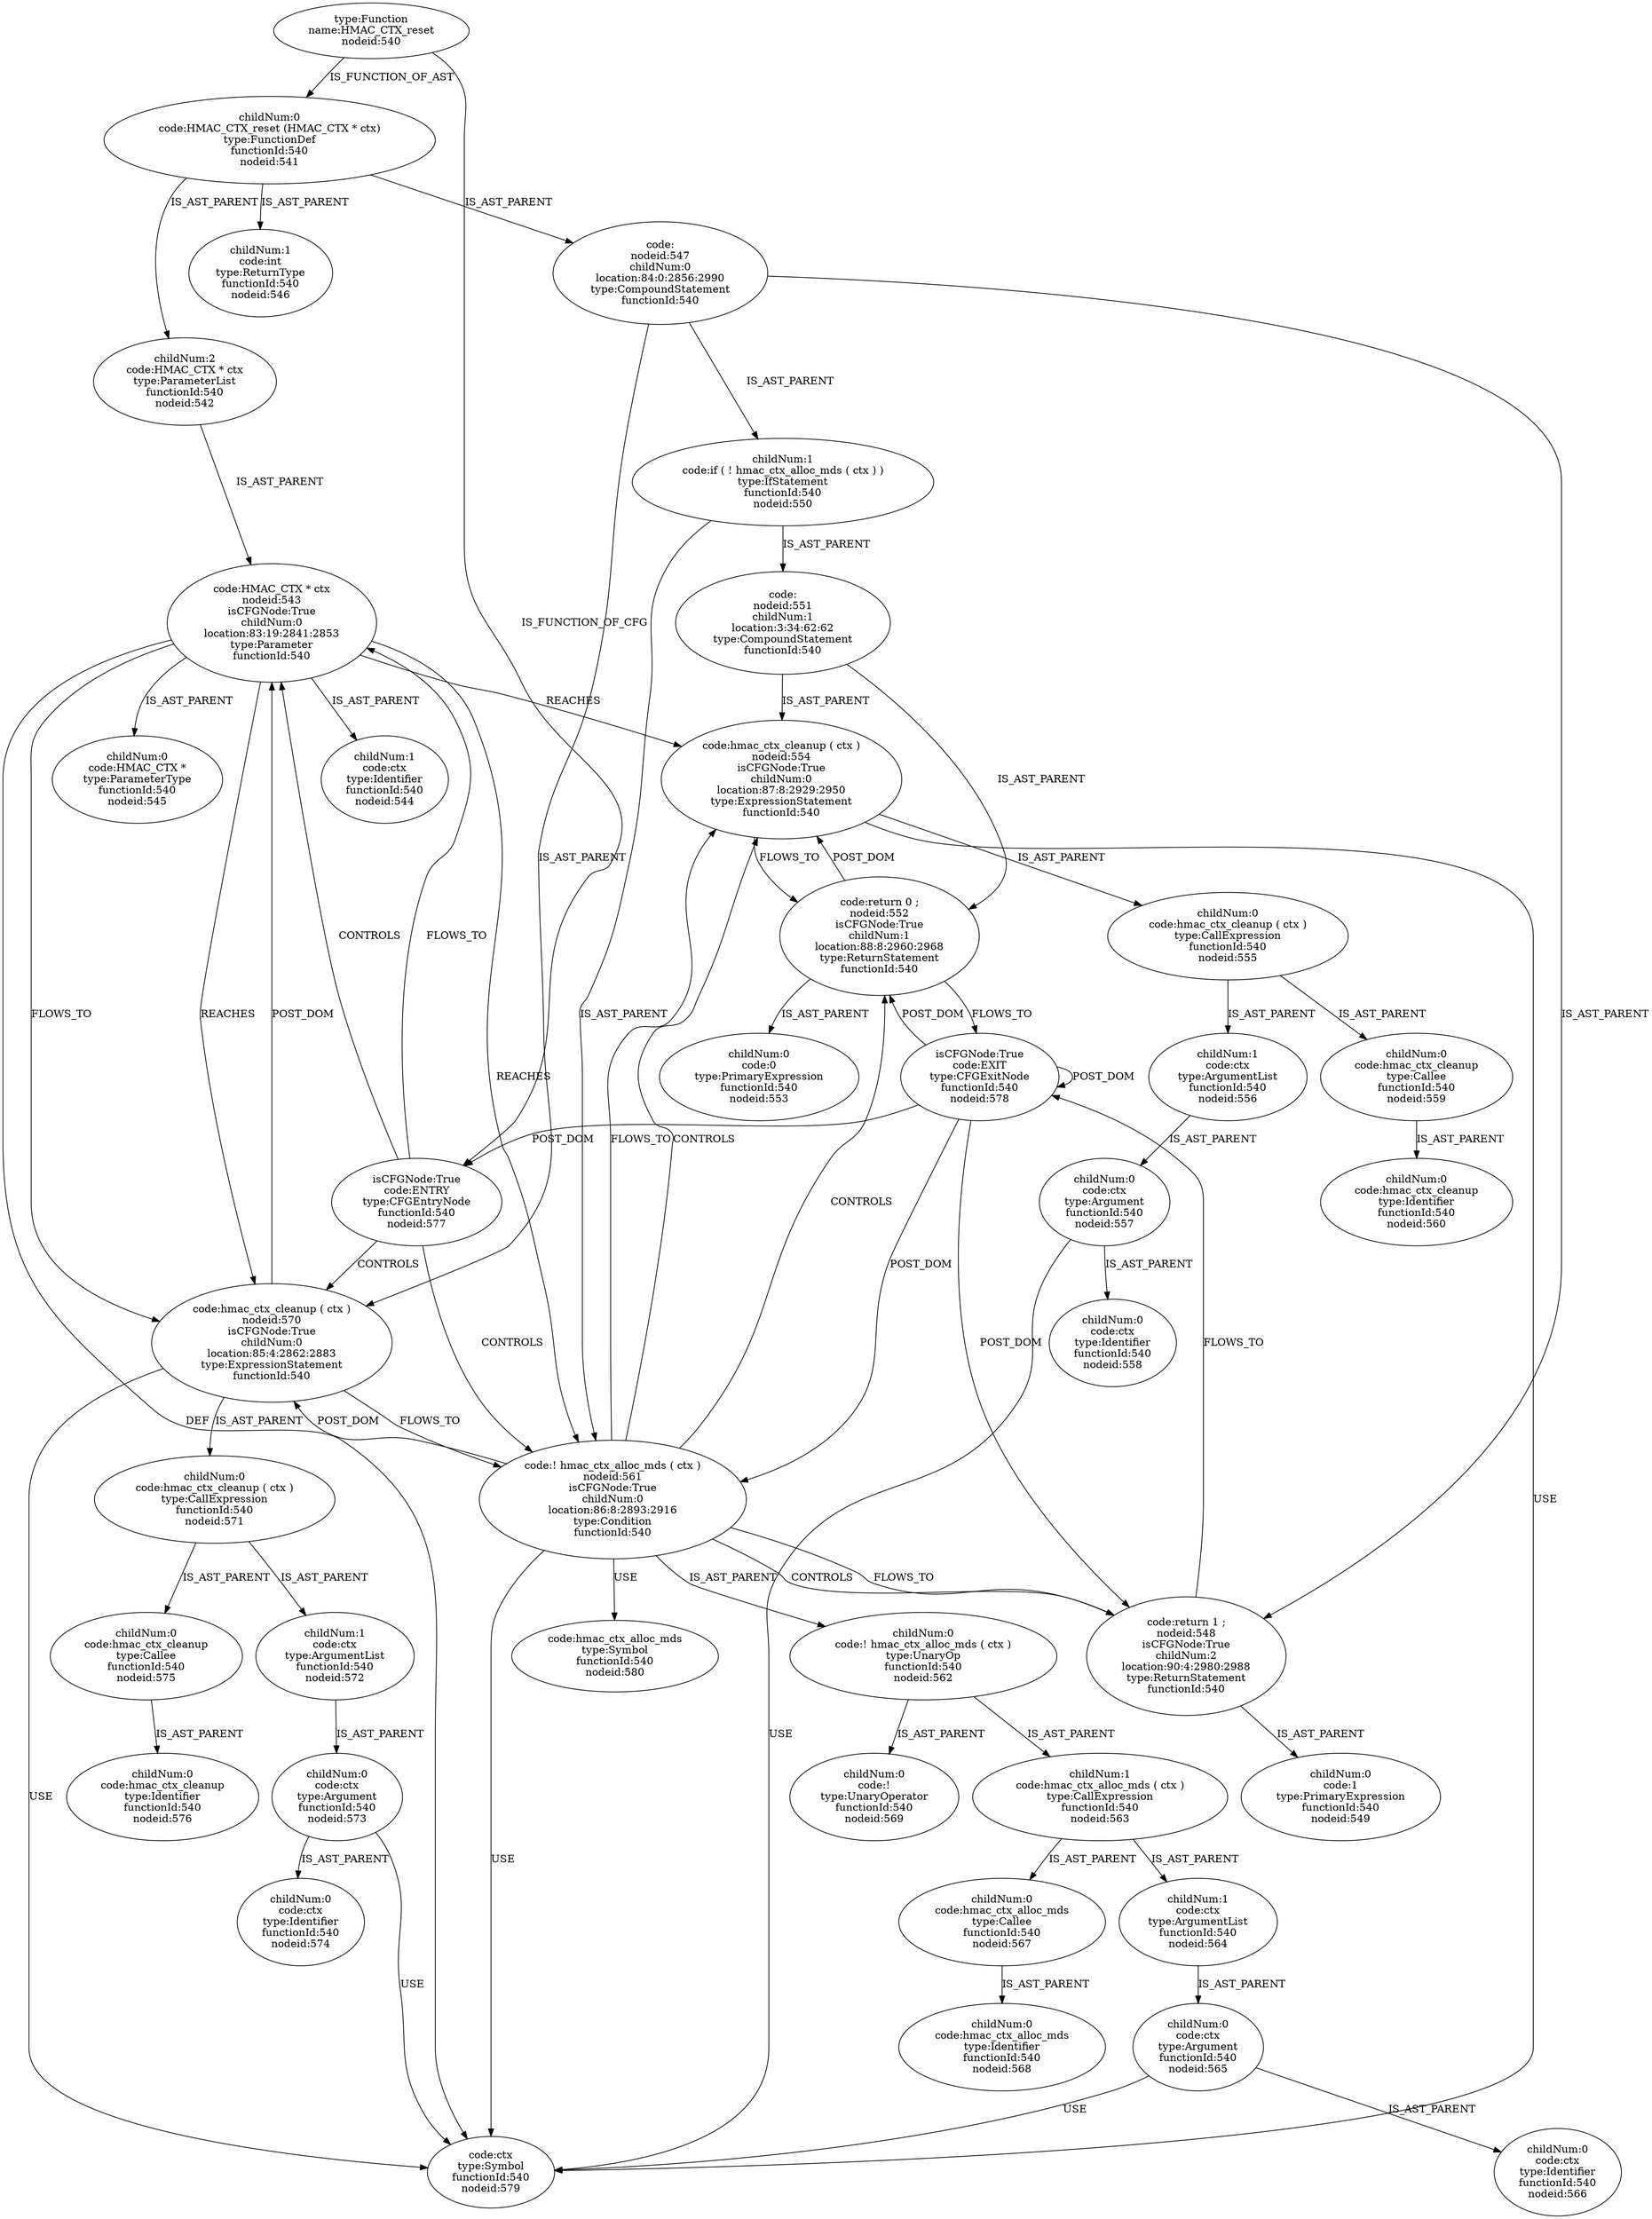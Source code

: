 digraph G {
  540 [ label="type:Function
name:HMAC_CTX_reset
nodeid:540
" type="Function" name="HMAC_CTX_reset" nodeid="540" ];
  541 [ label="childNum:0
code:HMAC_CTX_reset (HMAC_CTX * ctx)
type:FunctionDef
functionId:540
nodeid:541
" childNum="0" code="HMAC_CTX_reset (HMAC_CTX * ctx)" type="FunctionDef" functionId="540" nodeid="541" ];
  542 [ label="childNum:2
code:HMAC_CTX * ctx
type:ParameterList
functionId:540
nodeid:542
" childNum="2" code="HMAC_CTX * ctx" type="ParameterList" functionId="540" nodeid="542" ];
  543 [ label="code:HMAC_CTX * ctx
nodeid:543
isCFGNode:True
childNum:0
location:83:19:2841:2853
type:Parameter
functionId:540
" code="HMAC_CTX * ctx" nodeid="543" isCFGNode="True" childNum="0" location="83:19:2841:2853" type="Parameter" functionId="540" ];
  544 [ label="childNum:1
code:ctx
type:Identifier
functionId:540
nodeid:544
" childNum="1" code="ctx" type="Identifier" functionId="540" nodeid="544" ];
  545 [ label="childNum:0
code:HMAC_CTX *
type:ParameterType
functionId:540
nodeid:545
" childNum="0" code="HMAC_CTX *" type="ParameterType" functionId="540" nodeid="545" ];
  546 [ label="childNum:1
code:int
type:ReturnType
functionId:540
nodeid:546
" childNum="1" code="int" type="ReturnType" functionId="540" nodeid="546" ];
  547 [ label="code:
nodeid:547
childNum:0
location:84:0:2856:2990
type:CompoundStatement
functionId:540
" code="" nodeid="547" childNum="0" location="84:0:2856:2990" type="CompoundStatement" functionId="540" ];
  548 [ label="code:return 1 ;
nodeid:548
isCFGNode:True
childNum:2
location:90:4:2980:2988
type:ReturnStatement
functionId:540
" code="return 1 ;" nodeid="548" isCFGNode="True" childNum="2" location="90:4:2980:2988" type="ReturnStatement" functionId="540" ];
  549 [ label="childNum:0
code:1
type:PrimaryExpression
functionId:540
nodeid:549
" childNum="0" code="1" type="PrimaryExpression" functionId="540" nodeid="549" ];
  550 [ label="childNum:1
code:if ( ! hmac_ctx_alloc_mds ( ctx ) )
type:IfStatement
functionId:540
nodeid:550
" childNum="1" code="if ( ! hmac_ctx_alloc_mds ( ctx ) )" type="IfStatement" functionId="540" nodeid="550" ];
  551 [ label="code:
nodeid:551
childNum:1
location:3:34:62:62
type:CompoundStatement
functionId:540
" code="" nodeid="551" childNum="1" location="3:34:62:62" type="CompoundStatement" functionId="540" ];
  552 [ label="code:return 0 ;
nodeid:552
isCFGNode:True
childNum:1
location:88:8:2960:2968
type:ReturnStatement
functionId:540
" code="return 0 ;" nodeid="552" isCFGNode="True" childNum="1" location="88:8:2960:2968" type="ReturnStatement" functionId="540" ];
  553 [ label="childNum:0
code:0
type:PrimaryExpression
functionId:540
nodeid:553
" childNum="0" code="0" type="PrimaryExpression" functionId="540" nodeid="553" ];
  554 [ label="code:hmac_ctx_cleanup ( ctx )
nodeid:554
isCFGNode:True
childNum:0
location:87:8:2929:2950
type:ExpressionStatement
functionId:540
" code="hmac_ctx_cleanup ( ctx )" nodeid="554" isCFGNode="True" childNum="0" location="87:8:2929:2950" type="ExpressionStatement" functionId="540" ];
  555 [ label="childNum:0
code:hmac_ctx_cleanup ( ctx )
type:CallExpression
functionId:540
nodeid:555
" childNum="0" code="hmac_ctx_cleanup ( ctx )" type="CallExpression" functionId="540" nodeid="555" ];
  556 [ label="childNum:1
code:ctx
type:ArgumentList
functionId:540
nodeid:556
" childNum="1" code="ctx" type="ArgumentList" functionId="540" nodeid="556" ];
  557 [ label="childNum:0
code:ctx
type:Argument
functionId:540
nodeid:557
" childNum="0" code="ctx" type="Argument" functionId="540" nodeid="557" ];
  558 [ label="childNum:0
code:ctx
type:Identifier
functionId:540
nodeid:558
" childNum="0" code="ctx" type="Identifier" functionId="540" nodeid="558" ];
  559 [ label="childNum:0
code:hmac_ctx_cleanup
type:Callee
functionId:540
nodeid:559
" childNum="0" code="hmac_ctx_cleanup" type="Callee" functionId="540" nodeid="559" ];
  560 [ label="childNum:0
code:hmac_ctx_cleanup
type:Identifier
functionId:540
nodeid:560
" childNum="0" code="hmac_ctx_cleanup" type="Identifier" functionId="540" nodeid="560" ];
  561 [ label="code:! hmac_ctx_alloc_mds ( ctx )
nodeid:561
isCFGNode:True
childNum:0
location:86:8:2893:2916
type:Condition
functionId:540
" code="! hmac_ctx_alloc_mds ( ctx )" nodeid="561" isCFGNode="True" childNum="0" location="86:8:2893:2916" type="Condition" functionId="540" ];
  562 [ label="childNum:0
code:! hmac_ctx_alloc_mds ( ctx )
type:UnaryOp
functionId:540
nodeid:562
" childNum="0" code="! hmac_ctx_alloc_mds ( ctx )" type="UnaryOp" functionId="540" nodeid="562" ];
  563 [ label="childNum:1
code:hmac_ctx_alloc_mds ( ctx )
type:CallExpression
functionId:540
nodeid:563
" childNum="1" code="hmac_ctx_alloc_mds ( ctx )" type="CallExpression" functionId="540" nodeid="563" ];
  564 [ label="childNum:1
code:ctx
type:ArgumentList
functionId:540
nodeid:564
" childNum="1" code="ctx" type="ArgumentList" functionId="540" nodeid="564" ];
  565 [ label="childNum:0
code:ctx
type:Argument
functionId:540
nodeid:565
" childNum="0" code="ctx" type="Argument" functionId="540" nodeid="565" ];
  566 [ label="childNum:0
code:ctx
type:Identifier
functionId:540
nodeid:566
" childNum="0" code="ctx" type="Identifier" functionId="540" nodeid="566" ];
  567 [ label="childNum:0
code:hmac_ctx_alloc_mds
type:Callee
functionId:540
nodeid:567
" childNum="0" code="hmac_ctx_alloc_mds" type="Callee" functionId="540" nodeid="567" ];
  568 [ label="childNum:0
code:hmac_ctx_alloc_mds
type:Identifier
functionId:540
nodeid:568
" childNum="0" code="hmac_ctx_alloc_mds" type="Identifier" functionId="540" nodeid="568" ];
  569 [ label="childNum:0
code:!
type:UnaryOperator
functionId:540
nodeid:569
" childNum="0" code="!" type="UnaryOperator" functionId="540" nodeid="569" ];
  570 [ label="code:hmac_ctx_cleanup ( ctx )
nodeid:570
isCFGNode:True
childNum:0
location:85:4:2862:2883
type:ExpressionStatement
functionId:540
" code="hmac_ctx_cleanup ( ctx )" nodeid="570" isCFGNode="True" childNum="0" location="85:4:2862:2883" type="ExpressionStatement" functionId="540" ];
  571 [ label="childNum:0
code:hmac_ctx_cleanup ( ctx )
type:CallExpression
functionId:540
nodeid:571
" childNum="0" code="hmac_ctx_cleanup ( ctx )" type="CallExpression" functionId="540" nodeid="571" ];
  572 [ label="childNum:1
code:ctx
type:ArgumentList
functionId:540
nodeid:572
" childNum="1" code="ctx" type="ArgumentList" functionId="540" nodeid="572" ];
  573 [ label="childNum:0
code:ctx
type:Argument
functionId:540
nodeid:573
" childNum="0" code="ctx" type="Argument" functionId="540" nodeid="573" ];
  574 [ label="childNum:0
code:ctx
type:Identifier
functionId:540
nodeid:574
" childNum="0" code="ctx" type="Identifier" functionId="540" nodeid="574" ];
  575 [ label="childNum:0
code:hmac_ctx_cleanup
type:Callee
functionId:540
nodeid:575
" childNum="0" code="hmac_ctx_cleanup" type="Callee" functionId="540" nodeid="575" ];
  576 [ label="childNum:0
code:hmac_ctx_cleanup
type:Identifier
functionId:540
nodeid:576
" childNum="0" code="hmac_ctx_cleanup" type="Identifier" functionId="540" nodeid="576" ];
  577 [ label="isCFGNode:True
code:ENTRY
type:CFGEntryNode
functionId:540
nodeid:577
" isCFGNode="True" code="ENTRY" type="CFGEntryNode" functionId="540" nodeid="577" ];
  578 [ label="isCFGNode:True
code:EXIT
type:CFGExitNode
functionId:540
nodeid:578
" isCFGNode="True" code="EXIT" type="CFGExitNode" functionId="540" nodeid="578" ];
  579 [ label="code:ctx
type:Symbol
functionId:540
nodeid:579
" code="ctx" type="Symbol" functionId="540" nodeid="579" ];
  580 [ label="code:hmac_ctx_alloc_mds
type:Symbol
functionId:540
nodeid:580
" code="hmac_ctx_alloc_mds" type="Symbol" functionId="540" nodeid="580" ];
  541 -> 547 [ label="IS_AST_PARENT" name="((541) : (547) : IS_AST_PARENT)" ];
  541 -> 546 [ label="IS_AST_PARENT" name="((541) : (546) : IS_AST_PARENT)" ];
  541 -> 542 [ label="IS_AST_PARENT" name="((541) : (542) : IS_AST_PARENT)" ];
  542 -> 543 [ label="IS_AST_PARENT" name="((542) : (543) : IS_AST_PARENT)" ];
  543 -> 545 [ label="IS_AST_PARENT" name="((543) : (545) : IS_AST_PARENT)" ];
  543 -> 544 [ label="IS_AST_PARENT" name="((543) : (544) : IS_AST_PARENT)" ];
  547 -> 570 [ label="IS_AST_PARENT" name="((547) : (570) : IS_AST_PARENT)" ];
  547 -> 550 [ label="IS_AST_PARENT" name="((547) : (550) : IS_AST_PARENT)" ];
  547 -> 548 [ label="IS_AST_PARENT" name="((547) : (548) : IS_AST_PARENT)" ];
  548 -> 549 [ label="IS_AST_PARENT" name="((548) : (549) : IS_AST_PARENT)" ];
  550 -> 561 [ label="IS_AST_PARENT" name="((550) : (561) : IS_AST_PARENT)" ];
  550 -> 551 [ label="IS_AST_PARENT" name="((550) : (551) : IS_AST_PARENT)" ];
  551 -> 554 [ label="IS_AST_PARENT" name="((551) : (554) : IS_AST_PARENT)" ];
  551 -> 552 [ label="IS_AST_PARENT" name="((551) : (552) : IS_AST_PARENT)" ];
  552 -> 553 [ label="IS_AST_PARENT" name="((552) : (553) : IS_AST_PARENT)" ];
  554 -> 555 [ label="IS_AST_PARENT" name="((554) : (555) : IS_AST_PARENT)" ];
  555 -> 559 [ label="IS_AST_PARENT" name="((555) : (559) : IS_AST_PARENT)" ];
  555 -> 556 [ label="IS_AST_PARENT" name="((555) : (556) : IS_AST_PARENT)" ];
  556 -> 557 [ label="IS_AST_PARENT" name="((556) : (557) : IS_AST_PARENT)" ];
  557 -> 558 [ label="IS_AST_PARENT" name="((557) : (558) : IS_AST_PARENT)" ];
  559 -> 560 [ label="IS_AST_PARENT" name="((559) : (560) : IS_AST_PARENT)" ];
  561 -> 562 [ label="IS_AST_PARENT" name="((561) : (562) : IS_AST_PARENT)" ];
  562 -> 569 [ label="IS_AST_PARENT" name="((562) : (569) : IS_AST_PARENT)" ];
  562 -> 563 [ label="IS_AST_PARENT" name="((562) : (563) : IS_AST_PARENT)" ];
  563 -> 567 [ label="IS_AST_PARENT" name="((563) : (567) : IS_AST_PARENT)" ];
  563 -> 564 [ label="IS_AST_PARENT" name="((563) : (564) : IS_AST_PARENT)" ];
  564 -> 565 [ label="IS_AST_PARENT" name="((564) : (565) : IS_AST_PARENT)" ];
  565 -> 566 [ label="IS_AST_PARENT" name="((565) : (566) : IS_AST_PARENT)" ];
  567 -> 568 [ label="IS_AST_PARENT" name="((567) : (568) : IS_AST_PARENT)" ];
  570 -> 571 [ label="IS_AST_PARENT" name="((570) : (571) : IS_AST_PARENT)" ];
  571 -> 575 [ label="IS_AST_PARENT" name="((571) : (575) : IS_AST_PARENT)" ];
  571 -> 572 [ label="IS_AST_PARENT" name="((571) : (572) : IS_AST_PARENT)" ];
  572 -> 573 [ label="IS_AST_PARENT" name="((572) : (573) : IS_AST_PARENT)" ];
  573 -> 574 [ label="IS_AST_PARENT" name="((573) : (574) : IS_AST_PARENT)" ];
  575 -> 576 [ label="IS_AST_PARENT" name="((575) : (576) : IS_AST_PARENT)" ];
  543 -> 570 [ label="FLOWS_TO" name="((543) : (570) : FLOWS_TO)" ];
  548 -> 578 [ label="FLOWS_TO" name="((548) : (578) : FLOWS_TO)" ];
  552 -> 578 [ label="FLOWS_TO" name="((552) : (578) : FLOWS_TO)" ];
  554 -> 552 [ label="FLOWS_TO" name="((554) : (552) : FLOWS_TO)" ];
  561 -> 548 [ label="FLOWS_TO" name="((561) : (548) : FLOWS_TO)" ];
  561 -> 554 [ label="FLOWS_TO" name="((561) : (554) : FLOWS_TO)" ];
  570 -> 561 [ label="FLOWS_TO" name="((570) : (561) : FLOWS_TO)" ];
  577 -> 543 [ label="FLOWS_TO" name="((577) : (543) : FLOWS_TO)" ];
  543 -> 579 [ label="DEF" name="((543) : (579) : DEF)" ];
  554 -> 579 [ label="USE" name="((554) : (579) : USE)" ];
  557 -> 579 [ label="USE" name="((557) : (579) : USE)" ];
  561 -> 580 [ label="USE" name="((561) : (580) : USE)" ];
  561 -> 579 [ label="USE" name="((561) : (579) : USE)" ];
  565 -> 579 [ label="USE" name="((565) : (579) : USE)" ];
  570 -> 579 [ label="USE" name="((570) : (579) : USE)" ];
  573 -> 579 [ label="USE" name="((573) : (579) : USE)" ];
  543 -> 554 [ label="REACHES" name="((543) : (554) : REACHES)" ];
  543 -> 561 [ label="REACHES" name="((543) : (561) : REACHES)" ];
  543 -> 570 [ label="REACHES" name="((543) : (570) : REACHES)" ];
  552 -> 554 [ label="POST_DOM" name="((552) : (554) : POST_DOM)" ];
  561 -> 570 [ label="POST_DOM" name="((561) : (570) : POST_DOM)" ];
  570 -> 543 [ label="POST_DOM" name="((570) : (543) : POST_DOM)" ];
  578 -> 577 [ label="POST_DOM" name="((578) : (577) : POST_DOM)" ];
  578 -> 552 [ label="POST_DOM" name="((578) : (552) : POST_DOM)" ];
  578 -> 548 [ label="POST_DOM" name="((578) : (548) : POST_DOM)" ];
  578 -> 561 [ label="POST_DOM" name="((578) : (561) : POST_DOM)" ];
  578 -> 578 [ label="POST_DOM" name="((578) : (578) : POST_DOM)" ];
  561 -> 554 [ label="CONTROLS" name="((561) : (554) : CONTROLS)" ];
  561 -> 552 [ label="CONTROLS" name="((561) : (552) : CONTROLS)" ];
  561 -> 548 [ label="CONTROLS" name="((561) : (548) : CONTROLS)" ];
  577 -> 570 [ label="CONTROLS" name="((577) : (570) : CONTROLS)" ];
  577 -> 561 [ label="CONTROLS" name="((577) : (561) : CONTROLS)" ];
  577 -> 543 [ label="CONTROLS" name="((577) : (543) : CONTROLS)" ];
  540 -> 541 [ label="IS_FUNCTION_OF_AST" name="((540) : (541) : IS_FUNCTION_OF_AST)" ];
  540 -> 577 [ label="IS_FUNCTION_OF_CFG" name="((540) : (577) : IS_FUNCTION_OF_CFG)" ];
}